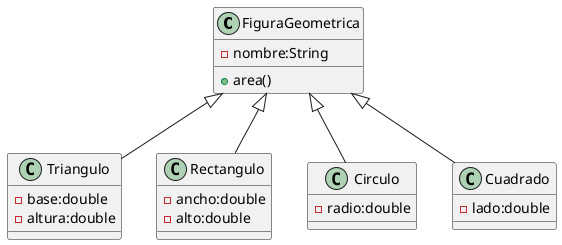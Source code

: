 @startuml

class FiguraGeometrica {
-nombre:String
+area()

}

class Triangulo {
-base:double
-altura:double
}
class Rectangulo {
-ancho:double
-alto:double
}
class Circulo {
-radio:double
}
class Cuadrado {
-lado:double
}

FiguraGeometrica <|-- Triangulo
FiguraGeometrica <|-- Rectangulo
FiguraGeometrica <|-- Circulo
FiguraGeometrica <|-- Cuadrado

@enduml
